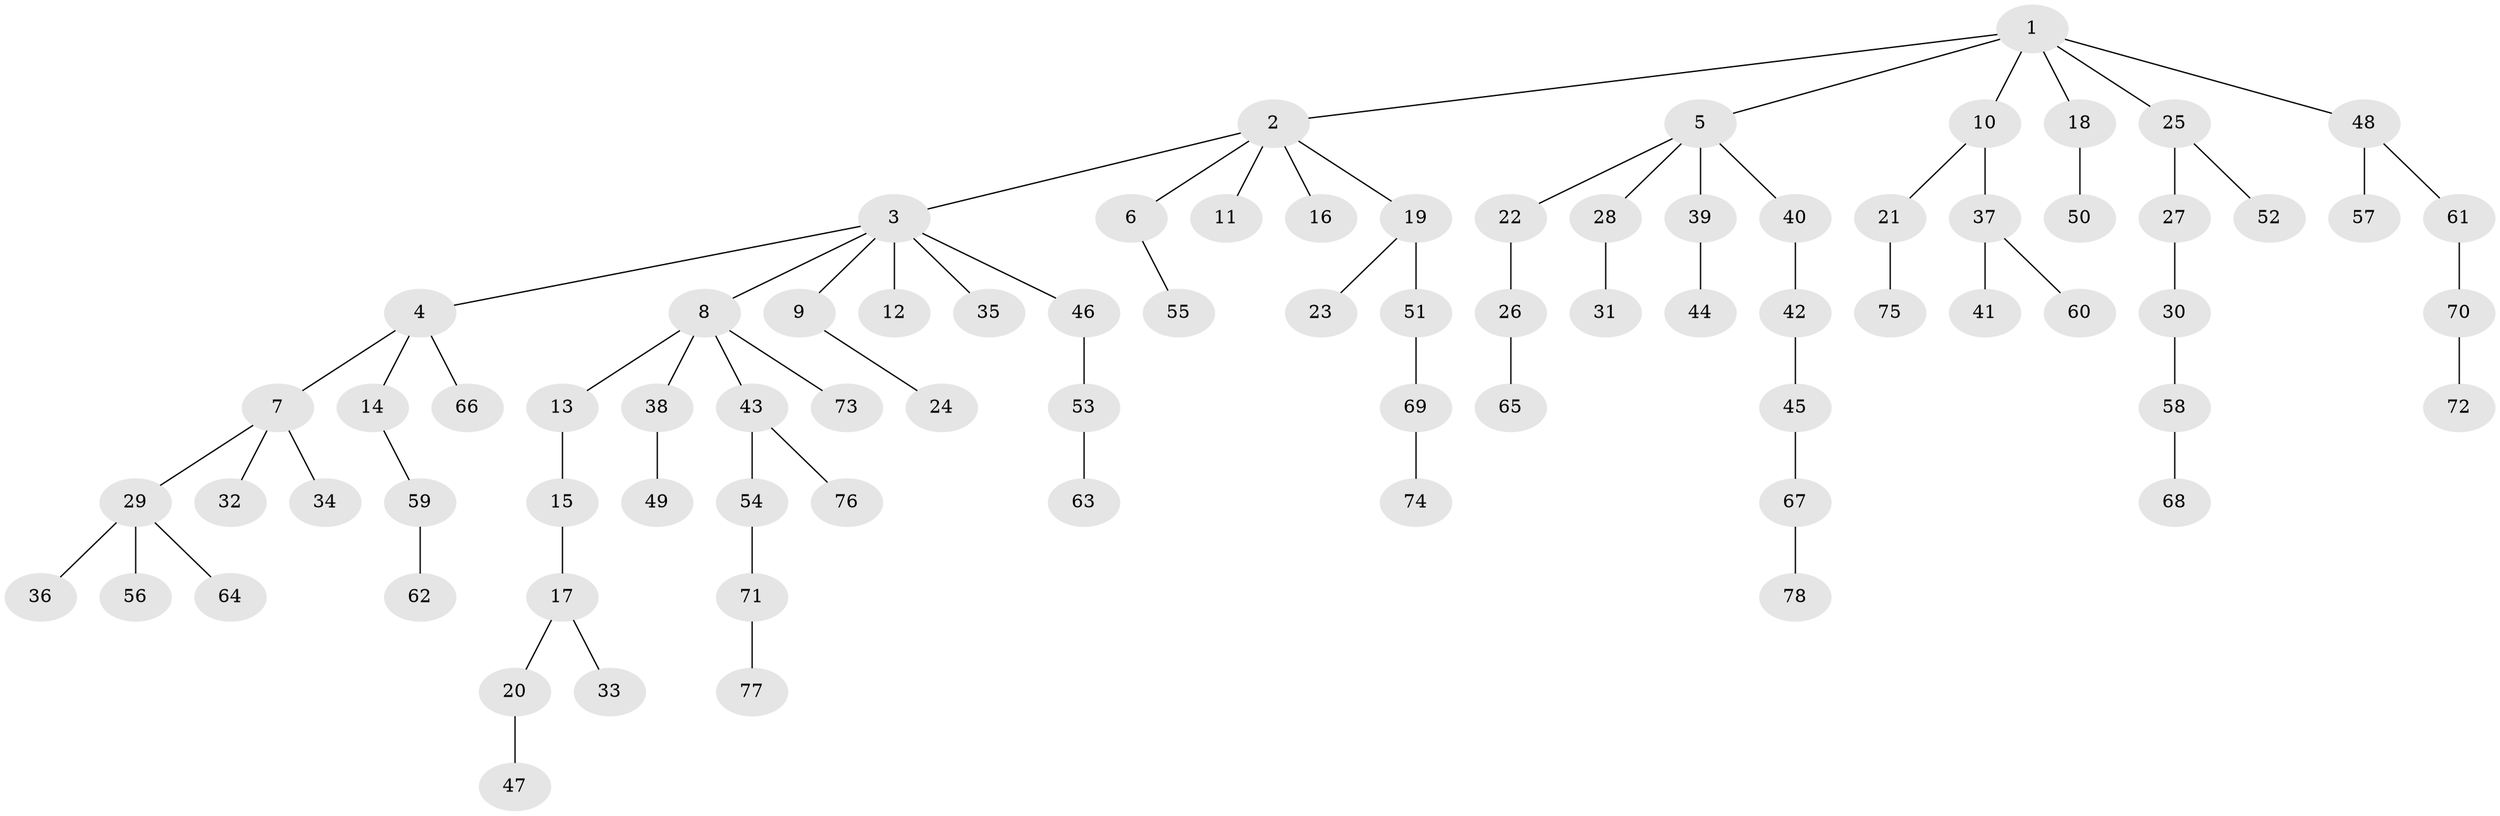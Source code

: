 // coarse degree distribution, {6: 0.03636363636363636, 5: 0.03636363636363636, 3: 0.09090909090909091, 2: 0.4, 1: 0.41818181818181815, 4: 0.01818181818181818}
// Generated by graph-tools (version 1.1) at 2025/37/03/04/25 23:37:20]
// undirected, 78 vertices, 77 edges
graph export_dot {
  node [color=gray90,style=filled];
  1;
  2;
  3;
  4;
  5;
  6;
  7;
  8;
  9;
  10;
  11;
  12;
  13;
  14;
  15;
  16;
  17;
  18;
  19;
  20;
  21;
  22;
  23;
  24;
  25;
  26;
  27;
  28;
  29;
  30;
  31;
  32;
  33;
  34;
  35;
  36;
  37;
  38;
  39;
  40;
  41;
  42;
  43;
  44;
  45;
  46;
  47;
  48;
  49;
  50;
  51;
  52;
  53;
  54;
  55;
  56;
  57;
  58;
  59;
  60;
  61;
  62;
  63;
  64;
  65;
  66;
  67;
  68;
  69;
  70;
  71;
  72;
  73;
  74;
  75;
  76;
  77;
  78;
  1 -- 2;
  1 -- 5;
  1 -- 10;
  1 -- 18;
  1 -- 25;
  1 -- 48;
  2 -- 3;
  2 -- 6;
  2 -- 11;
  2 -- 16;
  2 -- 19;
  3 -- 4;
  3 -- 8;
  3 -- 9;
  3 -- 12;
  3 -- 35;
  3 -- 46;
  4 -- 7;
  4 -- 14;
  4 -- 66;
  5 -- 22;
  5 -- 28;
  5 -- 39;
  5 -- 40;
  6 -- 55;
  7 -- 29;
  7 -- 32;
  7 -- 34;
  8 -- 13;
  8 -- 38;
  8 -- 43;
  8 -- 73;
  9 -- 24;
  10 -- 21;
  10 -- 37;
  13 -- 15;
  14 -- 59;
  15 -- 17;
  17 -- 20;
  17 -- 33;
  18 -- 50;
  19 -- 23;
  19 -- 51;
  20 -- 47;
  21 -- 75;
  22 -- 26;
  25 -- 27;
  25 -- 52;
  26 -- 65;
  27 -- 30;
  28 -- 31;
  29 -- 36;
  29 -- 56;
  29 -- 64;
  30 -- 58;
  37 -- 41;
  37 -- 60;
  38 -- 49;
  39 -- 44;
  40 -- 42;
  42 -- 45;
  43 -- 54;
  43 -- 76;
  45 -- 67;
  46 -- 53;
  48 -- 57;
  48 -- 61;
  51 -- 69;
  53 -- 63;
  54 -- 71;
  58 -- 68;
  59 -- 62;
  61 -- 70;
  67 -- 78;
  69 -- 74;
  70 -- 72;
  71 -- 77;
}
